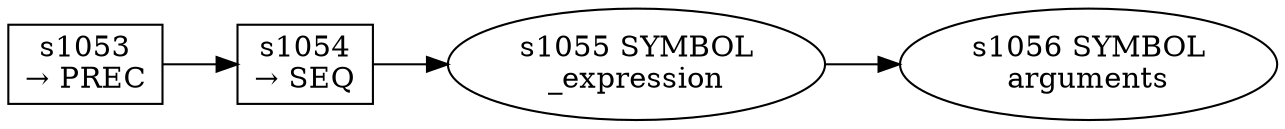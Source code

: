 
  digraph call_expression {
  
    rankdir=LR;
  
    s1053 [label="s1053\n&rarr; PREC", shape=record, fixedsize=false, peripheries=1];
  s1054 [label="s1054\n&rarr; SEQ", shape=record, fixedsize=false, peripheries=1];
  s1055 [label="s1055 SYMBOL\n_expression" href="rust-grammar.json._expression.dot.svg"];
  s1054 -> s1055 [];
  s1056 [label="s1056 SYMBOL\narguments" href="rust-grammar.json.arguments.dot.svg"];
  s1055 -> s1056 [];
  s1053 -> s1054 [];
  
  }
  